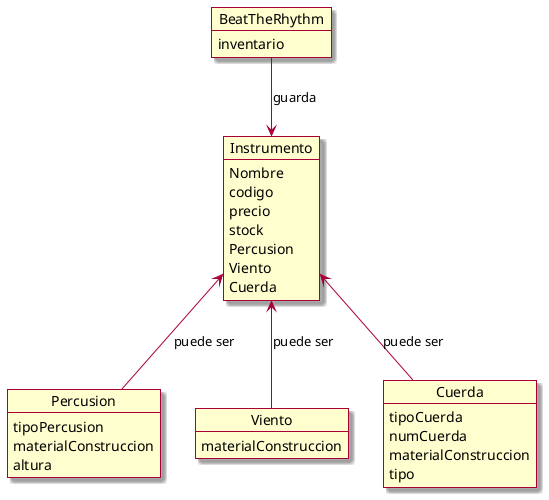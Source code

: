 @startuml
skin rose

object BeatTheRhythm{
    inventario
}

object Instrumento{
    Nombre
    codigo
    precio
    stock
    Percusion
    Viento
    Cuerda

}

object Percusion{
    tipoPercusion
    materialConstruccion
    altura

}

object Viento{
    materialConstruccion

}

object Cuerda{
    tipoCuerda
    numCuerda
    materialConstruccion
    tipo

}

BeatTheRhythm --> Instrumento : guarda
Instrumento <-- Percusion : puede ser
Instrumento <-- Viento : puede ser
Instrumento <-- Cuerda : puede ser



@enduml